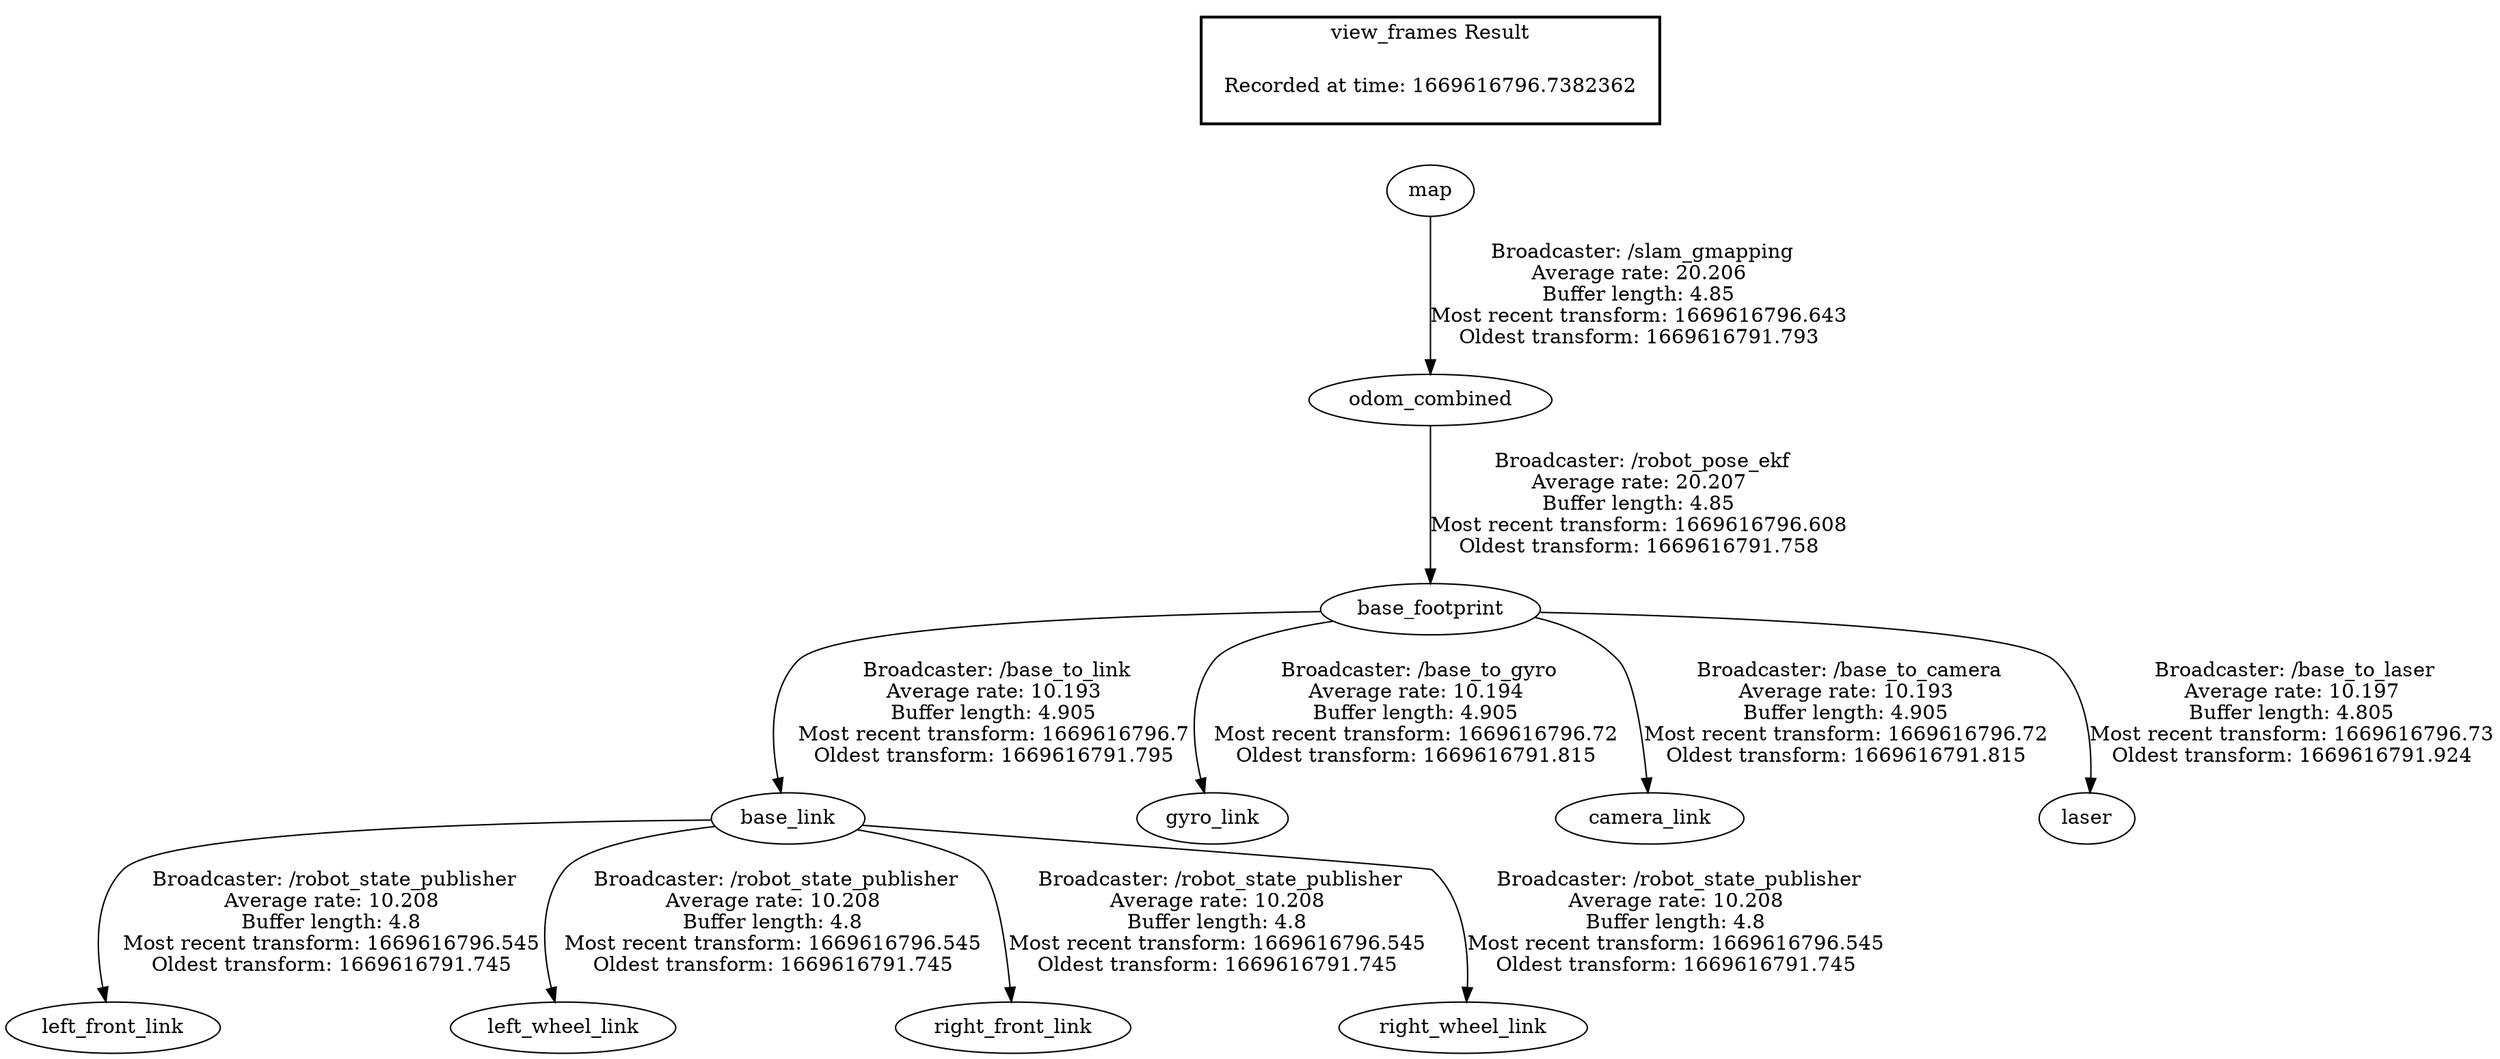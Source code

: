 digraph G {
"base_footprint" -> "base_link"[label=" Broadcaster: /base_to_link\nAverage rate: 10.193\nBuffer length: 4.905\nMost recent transform: 1669616796.7\nOldest transform: 1669616791.795\n"];
"odom_combined" -> "base_footprint"[label=" Broadcaster: /robot_pose_ekf\nAverage rate: 20.207\nBuffer length: 4.85\nMost recent transform: 1669616796.608\nOldest transform: 1669616791.758\n"];
"base_footprint" -> "gyro_link"[label=" Broadcaster: /base_to_gyro\nAverage rate: 10.194\nBuffer length: 4.905\nMost recent transform: 1669616796.72\nOldest transform: 1669616791.815\n"];
"base_footprint" -> "camera_link"[label=" Broadcaster: /base_to_camera\nAverage rate: 10.193\nBuffer length: 4.905\nMost recent transform: 1669616796.72\nOldest transform: 1669616791.815\n"];
"map" -> "odom_combined"[label=" Broadcaster: /slam_gmapping\nAverage rate: 20.206\nBuffer length: 4.85\nMost recent transform: 1669616796.643\nOldest transform: 1669616791.793\n"];
"base_link" -> "left_front_link"[label=" Broadcaster: /robot_state_publisher\nAverage rate: 10.208\nBuffer length: 4.8\nMost recent transform: 1669616796.545\nOldest transform: 1669616791.745\n"];
"base_link" -> "left_wheel_link"[label=" Broadcaster: /robot_state_publisher\nAverage rate: 10.208\nBuffer length: 4.8\nMost recent transform: 1669616796.545\nOldest transform: 1669616791.745\n"];
"base_link" -> "right_front_link"[label=" Broadcaster: /robot_state_publisher\nAverage rate: 10.208\nBuffer length: 4.8\nMost recent transform: 1669616796.545\nOldest transform: 1669616791.745\n"];
"base_link" -> "right_wheel_link"[label=" Broadcaster: /robot_state_publisher\nAverage rate: 10.208\nBuffer length: 4.8\nMost recent transform: 1669616796.545\nOldest transform: 1669616791.745\n"];
"base_footprint" -> "laser"[label=" Broadcaster: /base_to_laser\nAverage rate: 10.197\nBuffer length: 4.805\nMost recent transform: 1669616796.73\nOldest transform: 1669616791.924\n"];
edge [style=invis];
 subgraph cluster_legend { style=bold; color=black; label ="view_frames Result";
"Recorded at time: 1669616796.7382362"[ shape=plaintext ] ;
}->"map";
}